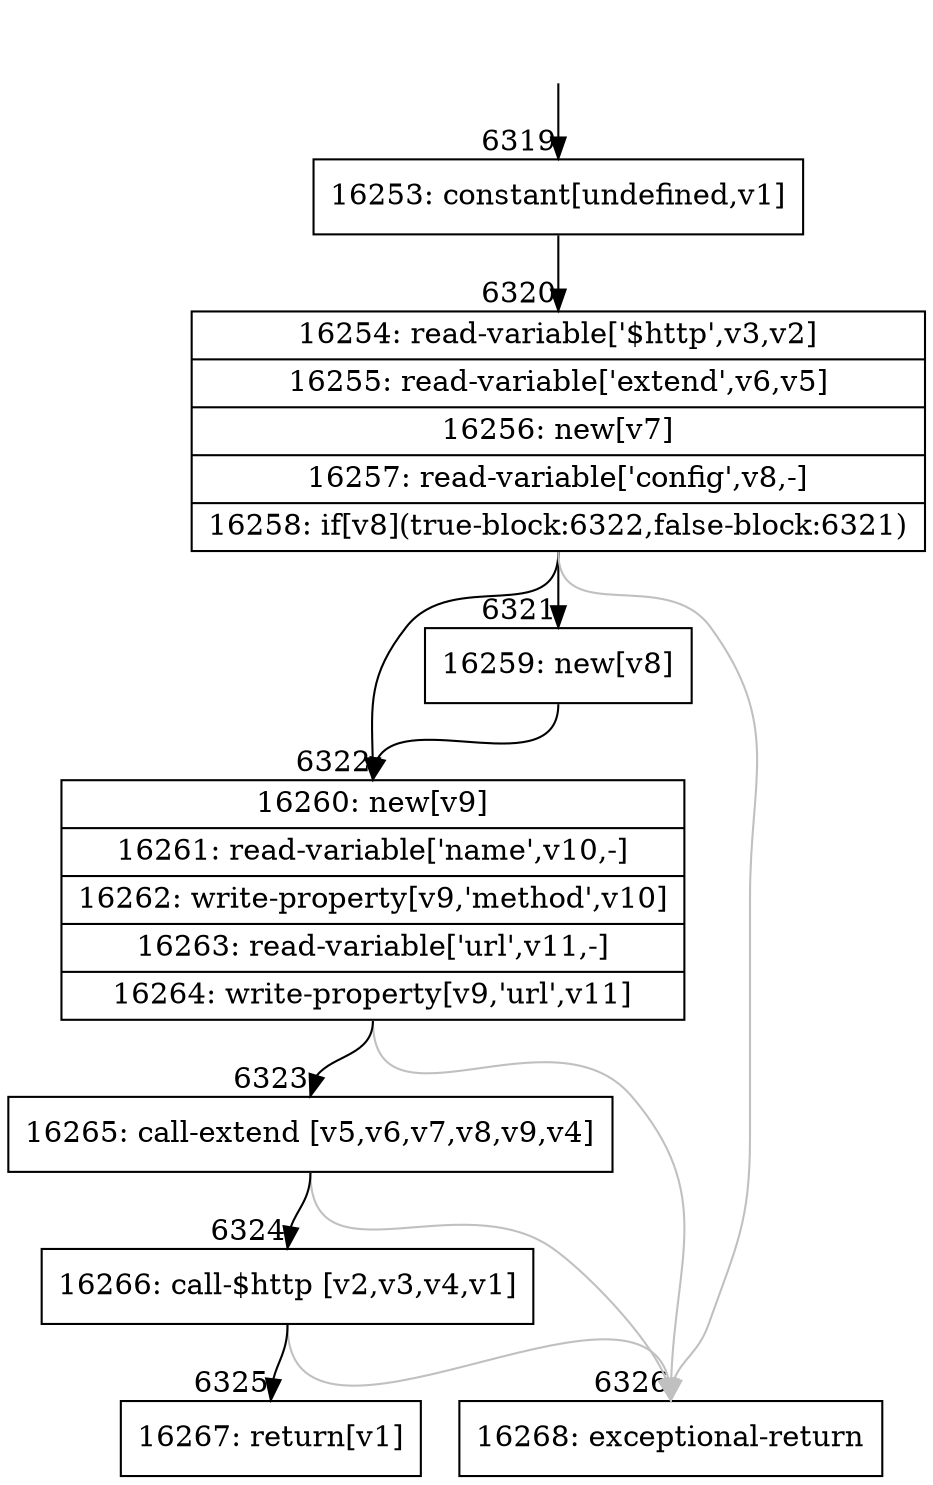 digraph {
rankdir="TD"
BB_entry475[shape=none,label=""];
BB_entry475 -> BB6319 [tailport=s, headport=n, headlabel="    6319"]
BB6319 [shape=record label="{16253: constant[undefined,v1]}" ] 
BB6319 -> BB6320 [tailport=s, headport=n, headlabel="      6320"]
BB6320 [shape=record label="{16254: read-variable['$http',v3,v2]|16255: read-variable['extend',v6,v5]|16256: new[v7]|16257: read-variable['config',v8,-]|16258: if[v8](true-block:6322,false-block:6321)}" ] 
BB6320 -> BB6322 [tailport=s, headport=n, headlabel="      6322"]
BB6320 -> BB6321 [tailport=s, headport=n, headlabel="      6321"]
BB6320 -> BB6326 [tailport=s, headport=n, color=gray, headlabel="      6326"]
BB6321 [shape=record label="{16259: new[v8]}" ] 
BB6321 -> BB6322 [tailport=s, headport=n]
BB6322 [shape=record label="{16260: new[v9]|16261: read-variable['name',v10,-]|16262: write-property[v9,'method',v10]|16263: read-variable['url',v11,-]|16264: write-property[v9,'url',v11]}" ] 
BB6322 -> BB6323 [tailport=s, headport=n, headlabel="      6323"]
BB6322 -> BB6326 [tailport=s, headport=n, color=gray]
BB6323 [shape=record label="{16265: call-extend [v5,v6,v7,v8,v9,v4]}" ] 
BB6323 -> BB6324 [tailport=s, headport=n, headlabel="      6324"]
BB6323 -> BB6326 [tailport=s, headport=n, color=gray]
BB6324 [shape=record label="{16266: call-$http [v2,v3,v4,v1]}" ] 
BB6324 -> BB6325 [tailport=s, headport=n, headlabel="      6325"]
BB6324 -> BB6326 [tailport=s, headport=n, color=gray]
BB6325 [shape=record label="{16267: return[v1]}" ] 
BB6326 [shape=record label="{16268: exceptional-return}" ] 
//#$~ 10259
}

